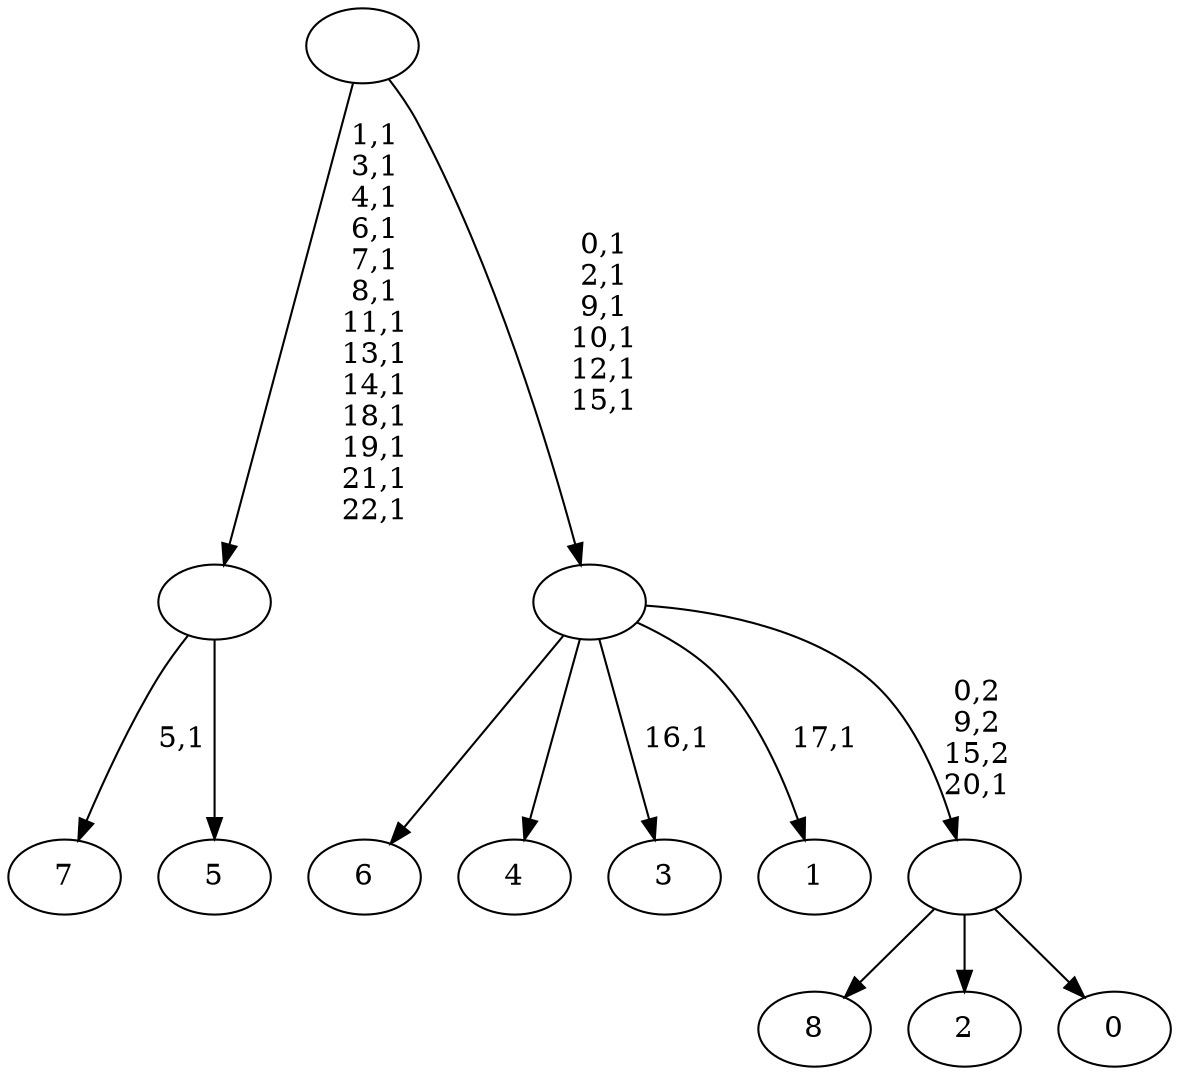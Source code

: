 digraph T {
	32 [label="8"]
	31 [label="7"]
	29 [label="6"]
	28 [label="5"]
	27 [label=""]
	14 [label="4"]
	13 [label="3"]
	11 [label="2"]
	10 [label="1"]
	8 [label="0"]
	7 [label=""]
	6 [label=""]
	0 [label=""]
	27 -> 31 [label="5,1"]
	27 -> 28 [label=""]
	7 -> 32 [label=""]
	7 -> 11 [label=""]
	7 -> 8 [label=""]
	6 -> 10 [label="17,1"]
	6 -> 13 [label="16,1"]
	6 -> 29 [label=""]
	6 -> 14 [label=""]
	6 -> 7 [label="0,2\n9,2\n15,2\n20,1"]
	0 -> 6 [label="0,1\n2,1\n9,1\n10,1\n12,1\n15,1"]
	0 -> 27 [label="1,1\n3,1\n4,1\n6,1\n7,1\n8,1\n11,1\n13,1\n14,1\n18,1\n19,1\n21,1\n22,1"]
}
